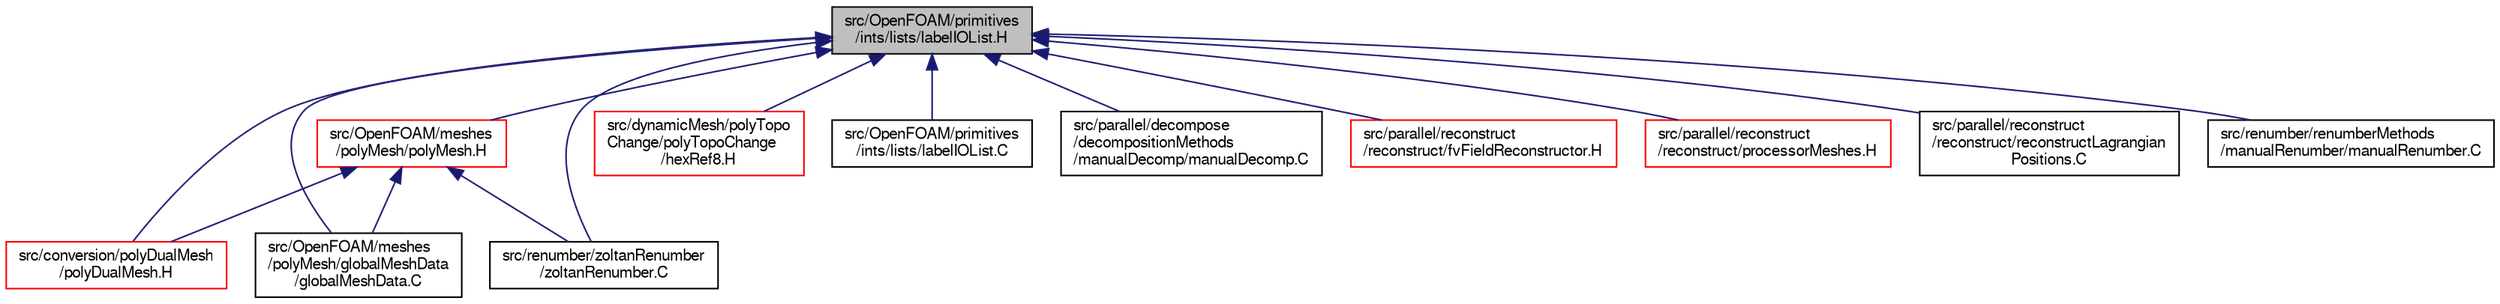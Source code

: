 digraph "src/OpenFOAM/primitives/ints/lists/labelIOList.H"
{
  bgcolor="transparent";
  edge [fontname="FreeSans",fontsize="10",labelfontname="FreeSans",labelfontsize="10"];
  node [fontname="FreeSans",fontsize="10",shape=record];
  Node69 [label="src/OpenFOAM/primitives\l/ints/lists/labelIOList.H",height=0.2,width=0.4,color="black", fillcolor="grey75", style="filled", fontcolor="black"];
  Node69 -> Node70 [dir="back",color="midnightblue",fontsize="10",style="solid",fontname="FreeSans"];
  Node70 [label="src/conversion/polyDualMesh\l/polyDualMesh.H",height=0.2,width=0.4,color="red",URL="$a00233.html"];
  Node69 -> Node72 [dir="back",color="midnightblue",fontsize="10",style="solid",fontname="FreeSans"];
  Node72 [label="src/dynamicMesh/polyTopo\lChange/polyTopoChange\l/hexRef8.H",height=0.2,width=0.4,color="red",URL="$a00731.html"];
  Node69 -> Node116 [dir="back",color="midnightblue",fontsize="10",style="solid",fontname="FreeSans"];
  Node116 [label="src/OpenFOAM/meshes\l/polyMesh/globalMeshData\l/globalMeshData.C",height=0.2,width=0.4,color="black",URL="$a11531.html"];
  Node69 -> Node117 [dir="back",color="midnightblue",fontsize="10",style="solid",fontname="FreeSans"];
  Node117 [label="src/OpenFOAM/meshes\l/polyMesh/polyMesh.H",height=0.2,width=0.4,color="red",URL="$a11630.html"];
  Node117 -> Node70 [dir="back",color="midnightblue",fontsize="10",style="solid",fontname="FreeSans"];
  Node117 -> Node116 [dir="back",color="midnightblue",fontsize="10",style="solid",fontname="FreeSans"];
  Node117 -> Node2496 [dir="back",color="midnightblue",fontsize="10",style="solid",fontname="FreeSans"];
  Node2496 [label="src/renumber/zoltanRenumber\l/zoltanRenumber.C",height=0.2,width=0.4,color="black",URL="$a14489.html"];
  Node69 -> Node2602 [dir="back",color="midnightblue",fontsize="10",style="solid",fontname="FreeSans"];
  Node2602 [label="src/OpenFOAM/primitives\l/ints/lists/labelIOList.C",height=0.2,width=0.4,color="black",URL="$a12374.html",tooltip="Declaration of IOList ClassNames for IOLists that do not have .C files. "];
  Node69 -> Node2536 [dir="back",color="midnightblue",fontsize="10",style="solid",fontname="FreeSans"];
  Node2536 [label="src/parallel/decompose\l/decompositionMethods\l/manualDecomp/manualDecomp.C",height=0.2,width=0.4,color="black",URL="$a13004.html",tooltip="Decomposition given a cell-to-processor association in a file. "];
  Node69 -> Node1970 [dir="back",color="midnightblue",fontsize="10",style="solid",fontname="FreeSans"];
  Node1970 [label="src/parallel/reconstruct\l/reconstruct/fvFieldReconstructor.H",height=0.2,width=0.4,color="red",URL="$a13067.html"];
  Node69 -> Node1973 [dir="back",color="midnightblue",fontsize="10",style="solid",fontname="FreeSans"];
  Node1973 [label="src/parallel/reconstruct\l/reconstruct/processorMeshes.H",height=0.2,width=0.4,color="red",URL="$a13085.html"];
  Node69 -> Node1976 [dir="back",color="midnightblue",fontsize="10",style="solid",fontname="FreeSans"];
  Node1976 [label="src/parallel/reconstruct\l/reconstruct/reconstructLagrangian\lPositions.C",height=0.2,width=0.4,color="black",URL="$a13094.html"];
  Node69 -> Node2563 [dir="back",color="midnightblue",fontsize="10",style="solid",fontname="FreeSans"];
  Node2563 [label="src/renumber/renumberMethods\l/manualRenumber/manualRenumber.C",height=0.2,width=0.4,color="black",URL="$a14453.html"];
  Node69 -> Node2496 [dir="back",color="midnightblue",fontsize="10",style="solid",fontname="FreeSans"];
}
